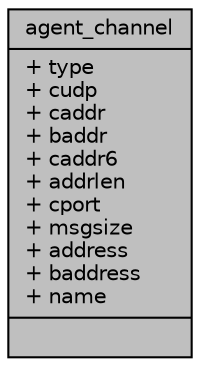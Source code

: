 digraph "agent_channel"
{
 // INTERACTIVE_SVG=YES
  edge [fontname="Helvetica",fontsize="10",labelfontname="Helvetica",labelfontsize="10"];
  node [fontname="Helvetica",fontsize="10",shape=record];
  Node1 [label="{agent_channel\n|+ type\l+ cudp\l+ caddr\l+ baddr\l+ caddr6\l+ addrlen\l+ cport\l+ msgsize\l+ address\l+ baddress\l+ name\l|}",height=0.2,width=0.4,color="black", fillcolor="grey75", style="filled", fontcolor="black"];
}
